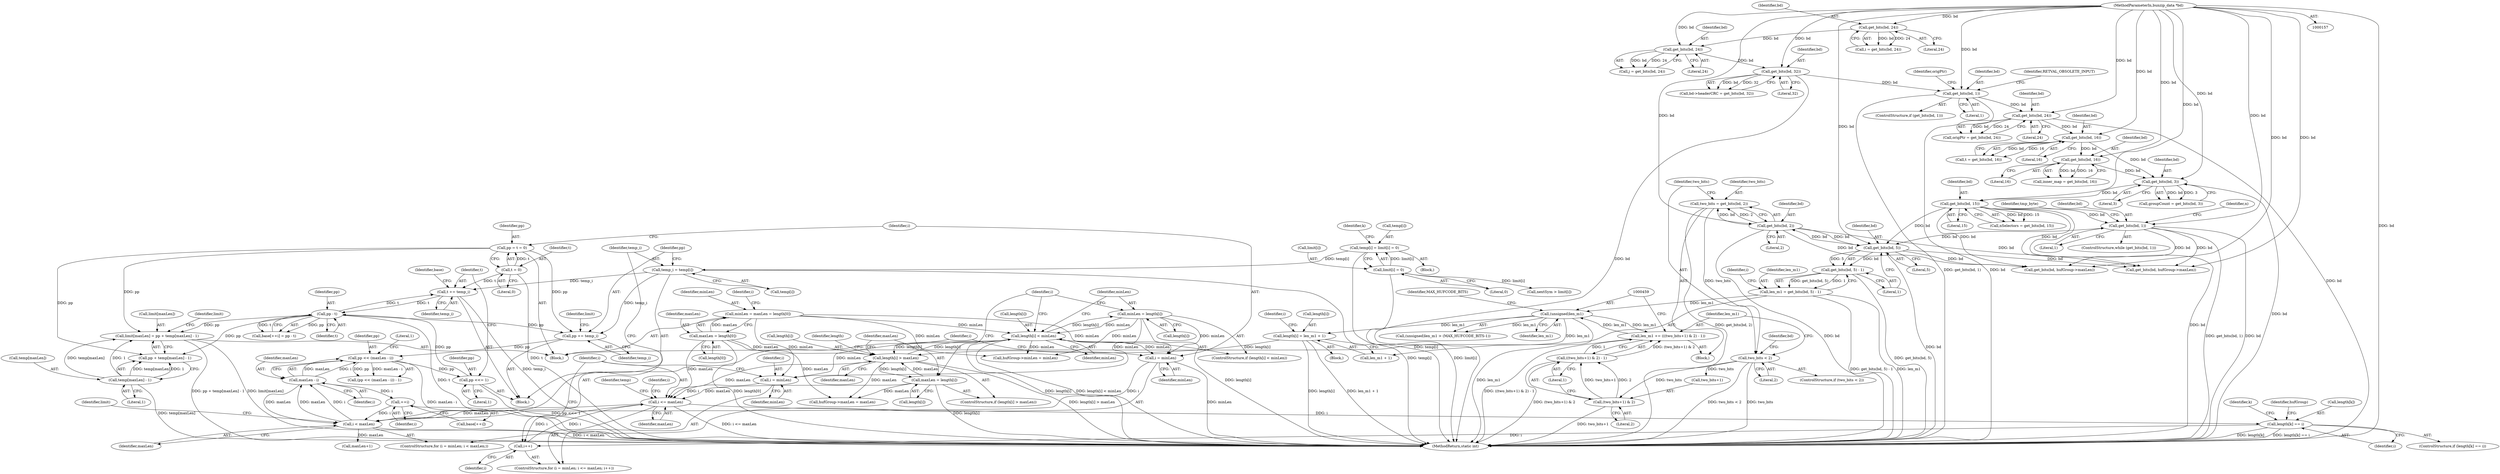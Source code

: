 digraph "0_busybox_0402cb32df015d9372578e3db27db47b33d5c7b0@array" {
"1000676" [label="(Call,limit[maxLen] = pp + temp[maxLen] - 1)"];
"1000629" [label="(Call,pp = t = 0)"];
"1000631" [label="(Call,t = 0)"];
"1000673" [label="(Call,pp - t)"];
"1000662" [label="(Call,pp <<= 1)"];
"1000656" [label="(Call,pp << (maxLen - i))"];
"1000648" [label="(Call,pp += temp_i)"];
"1000643" [label="(Call,temp_i = temp[i])"];
"1000582" [label="(Call,temp[i] = limit[i] = 0)"];
"1000586" [label="(Call,limit[i] = 0)"];
"1000658" [label="(Call,maxLen - i)"];
"1000638" [label="(Call,i < maxLen)"];
"1000671" [label="(Call,++i)"];
"1000635" [label="(Call,i = minLen)"];
"1000532" [label="(Call,minLen = length[i])"];
"1000527" [label="(Call,length[i] < minLen)"];
"1000515" [label="(Call,length[i] > maxLen)"];
"1000490" [label="(Call,length[i] = len_m1 + 1)"];
"1000458" [label="(Call,(unsigned)len_m1)"];
"1000436" [label="(Call,len_m1 = get_bits(bd, 5) - 1)"];
"1000438" [label="(Call,get_bits(bd, 5) - 1)"];
"1000439" [label="(Call,get_bits(bd, 5))"];
"1000375" [label="(Call,get_bits(bd, 1))"];
"1000351" [label="(Call,get_bits(bd, 15))"];
"1000322" [label="(Call,get_bits(bd, 3))"];
"1000283" [label="(Call,get_bits(bd, 16))"];
"1000268" [label="(Call,get_bits(bd, 16))"];
"1000249" [label="(Call,get_bits(bd, 24))"];
"1000242" [label="(Call,get_bits(bd, 1))"];
"1000218" [label="(Call,get_bits(bd, 32))"];
"1000211" [label="(Call,get_bits(bd, 24))"];
"1000206" [label="(Call,get_bits(bd, 24))"];
"1000158" [label="(MethodParameterIn,bunzip_data *bd)"];
"1000468" [label="(Call,get_bits(bd, 2))"];
"1000481" [label="(Call,len_m1 += (((two_bits+1) & 2) - 1))"];
"1000483" [label="(Call,((two_bits+1) & 2) - 1)"];
"1000484" [label="(Call,(two_bits+1) & 2)"];
"1000472" [label="(Call,two_bits < 2)"];
"1000466" [label="(Call,two_bits = get_bits(bd, 2))"];
"1000499" [label="(Call,maxLen = length[0])"];
"1000520" [label="(Call,maxLen = length[i])"];
"1000497" [label="(Call,minLen = maxLen = length[0])"];
"1000575" [label="(Call,i <= maxLen)"];
"1000578" [label="(Call,i++)"];
"1000601" [label="(Call,length[k] == i)"];
"1000572" [label="(Call,i = minLen)"];
"1000665" [label="(Call,t += temp_i)"];
"1000682" [label="(Call,temp[maxLen] - 1)"];
"1000457" [label="(Call,(unsigned)len_m1 > (MAX_HUFCODE_BITS-1))"];
"1000637" [label="(Identifier,minLen)"];
"1000661" [label="(Literal,1)"];
"1000600" [label="(ControlStructure,if (length[k] == i))"];
"1000573" [label="(Identifier,i)"];
"1000668" [label="(Call,base[++i] = pp - t)"];
"1000673" [label="(Call,pp - t)"];
"1000609" [label="(Identifier,hufGroup)"];
"1000351" [label="(Call,get_bits(bd, 15))"];
"1000440" [label="(Identifier,bd)"];
"1000429" [label="(Block,)"];
"1000664" [label="(Literal,1)"];
"1000499" [label="(Call,maxLen = length[0])"];
"1000605" [label="(Identifier,i)"];
"1000320" [label="(Call,groupCount = get_bits(bd, 3))"];
"1000656" [label="(Call,pp << (maxLen - i))"];
"1000593" [label="(Identifier,k)"];
"1000667" [label="(Identifier,temp_i)"];
"1000218" [label="(Call,get_bits(bd, 32))"];
"1000630" [label="(Identifier,pp)"];
"1000521" [label="(Identifier,maxLen)"];
"1000497" [label="(Call,minLen = maxLen = length[0])"];
"1000584" [label="(Identifier,temp)"];
"1001177" [label="(MethodReturn,static int)"];
"1000663" [label="(Identifier,pp)"];
"1000377" [label="(Literal,1)"];
"1000284" [label="(Identifier,bd)"];
"1000631" [label="(Call,t = 0)"];
"1000219" [label="(Identifier,bd)"];
"1000602" [label="(Call,length[k])"];
"1000374" [label="(ControlStructure,while (get_bits(bd, 1)))"];
"1000281" [label="(Call,inner_map = get_bits(bd, 16))"];
"1000204" [label="(Call,i = get_bits(bd, 24))"];
"1000478" [label="(Identifier,bd)"];
"1000248" [label="(Identifier,origPtr)"];
"1000572" [label="(Call,i = minLen)"];
"1000207" [label="(Identifier,bd)"];
"1000690" [label="(Call,maxLen+1)"];
"1000498" [label="(Identifier,minLen)"];
"1000482" [label="(Identifier,len_m1)"];
"1000632" [label="(Identifier,t)"];
"1000375" [label="(Call,get_bits(bd, 1))"];
"1000481" [label="(Call,len_m1 += (((two_bits+1) & 2) - 1))"];
"1000660" [label="(Identifier,i)"];
"1000251" [label="(Literal,24)"];
"1000532" [label="(Call,minLen = length[i])"];
"1000488" [label="(Literal,2)"];
"1000529" [label="(Identifier,length)"];
"1000458" [label="(Call,(unsigned)len_m1)"];
"1000571" [label="(ControlStructure,for (i = minLen; i <= maxLen; i++))"];
"1000579" [label="(Identifier,i)"];
"1000676" [label="(Call,limit[maxLen] = pp + temp[maxLen] - 1)"];
"1000860" [label="(Call,nextSym > limit[i])"];
"1000467" [label="(Identifier,two_bits)"];
"1000512" [label="(Identifier,i)"];
"1000501" [label="(Call,length[0])"];
"1000451" [label="(Identifier,i)"];
"1000689" [label="(Identifier,limit)"];
"1000633" [label="(Literal,0)"];
"1000441" [label="(Literal,5)"];
"1000466" [label="(Call,two_bits = get_bits(bd, 2))"];
"1000526" [label="(ControlStructure,if (length[i] < minLen))"];
"1000682" [label="(Call,temp[maxLen] - 1)"];
"1000657" [label="(Identifier,pp)"];
"1000527" [label="(Call,length[i] < minLen)"];
"1000599" [label="(Identifier,k)"];
"1000491" [label="(Call,length[i])"];
"1000211" [label="(Call,get_bits(bd, 24))"];
"1000323" [label="(Identifier,bd)"];
"1000655" [label="(Call,(pp << (maxLen - i)) - 1)"];
"1000658" [label="(Call,maxLen - i)"];
"1000353" [label="(Literal,15)"];
"1000437" [label="(Identifier,len_m1)"];
"1000578" [label="(Call,i++)"];
"1000680" [label="(Call,pp + temp[maxLen] - 1)"];
"1000590" [label="(Literal,0)"];
"1000641" [label="(Block,)"];
"1000635" [label="(Call,i = minLen)"];
"1000285" [label="(Literal,16)"];
"1000494" [label="(Call,len_m1 + 1)"];
"1000629" [label="(Call,pp = t = 0)"];
"1000250" [label="(Identifier,bd)"];
"1000462" [label="(Identifier,MAX_HUFCODE_BITS)"];
"1000352" [label="(Identifier,bd)"];
"1000649" [label="(Identifier,pp)"];
"1000376" [label="(Identifier,bd)"];
"1000474" [label="(Literal,2)"];
"1000662" [label="(Call,pp <<= 1)"];
"1000601" [label="(Call,length[k] == i)"];
"1000659" [label="(Identifier,maxLen)"];
"1000677" [label="(Call,limit[maxLen])"];
"1000675" [label="(Identifier,t)"];
"1000268" [label="(Call,get_bits(bd, 16))"];
"1000670" [label="(Identifier,base)"];
"1000616" [label="(Identifier,i)"];
"1000678" [label="(Identifier,limit)"];
"1000533" [label="(Identifier,minLen)"];
"1000577" [label="(Identifier,maxLen)"];
"1000249" [label="(Call,get_bits(bd, 24))"];
"1000666" [label="(Identifier,t)"];
"1000515" [label="(Call,length[i] > maxLen)"];
"1000485" [label="(Call,two_bits+1)"];
"1000506" [label="(Identifier,i)"];
"1000520" [label="(Call,maxLen = length[i])"];
"1000322" [label="(Call,get_bits(bd, 3))"];
"1000206" [label="(Call,get_bits(bd, 24))"];
"1000583" [label="(Call,temp[i])"];
"1000241" [label="(ControlStructure,if (get_bits(bd, 1)))"];
"1000544" [label="(Call,hufGroup->minLen = minLen)"];
"1000471" [label="(ControlStructure,if (two_bits < 2))"];
"1000209" [label="(Call,j = get_bits(bd, 24))"];
"1000575" [label="(Call,i <= maxLen)"];
"1000549" [label="(Call,hufGroup->maxLen = maxLen)"];
"1000636" [label="(Identifier,i)"];
"1000454" [label="(Block,)"];
"1000244" [label="(Literal,1)"];
"1000243" [label="(Identifier,bd)"];
"1000674" [label="(Identifier,pp)"];
"1000439" [label="(Call,get_bits(bd, 5))"];
"1000849" [label="(Call,get_bits(bd, hufGroup->maxLen))"];
"1000470" [label="(Literal,2)"];
"1000436" [label="(Call,len_m1 = get_bits(bd, 5) - 1)"];
"1000634" [label="(ControlStructure,for (i = minLen; i < maxLen;))"];
"1000381" [label="(Identifier,n)"];
"1000586" [label="(Call,limit[i] = 0)"];
"1000639" [label="(Identifier,i)"];
"1000445" [label="(Identifier,i)"];
"1000640" [label="(Identifier,maxLen)"];
"1000665" [label="(Call,t += temp_i)"];
"1000653" [label="(Identifier,limit)"];
"1000645" [label="(Call,temp[i])"];
"1000580" [label="(Block,)"];
"1000490" [label="(Call,length[i] = len_m1 + 1)"];
"1000468" [label="(Call,get_bits(bd, 2))"];
"1000158" [label="(MethodParameterIn,bunzip_data *bd)"];
"1000349" [label="(Call,nSelectors = get_bits(bd, 15))"];
"1000469" [label="(Identifier,bd)"];
"1000672" [label="(Identifier,i)"];
"1000214" [label="(Call,bd->headerCRC = get_bits(bd, 32))"];
"1000574" [label="(Identifier,minLen)"];
"1000683" [label="(Call,temp[maxLen])"];
"1000519" [label="(Identifier,maxLen)"];
"1000531" [label="(Identifier,minLen)"];
"1000220" [label="(Literal,32)"];
"1000269" [label="(Identifier,bd)"];
"1000246" [label="(Identifier,RETVAL_OBSOLETE_INPUT)"];
"1000671" [label="(Call,++i)"];
"1000587" [label="(Call,limit[i])"];
"1000438" [label="(Call,get_bits(bd, 5) - 1)"];
"1000650" [label="(Identifier,temp_i)"];
"1000528" [label="(Call,length[i])"];
"1000208" [label="(Literal,24)"];
"1000516" [label="(Call,length[i])"];
"1000638" [label="(Call,i < maxLen)"];
"1000489" [label="(Literal,1)"];
"1000686" [label="(Literal,1)"];
"1000483" [label="(Call,((two_bits+1) & 2) - 1)"];
"1000472" [label="(Call,two_bits < 2)"];
"1000522" [label="(Call,length[i])"];
"1000270" [label="(Literal,16)"];
"1000514" [label="(ControlStructure,if (length[i] > maxLen))"];
"1000213" [label="(Literal,24)"];
"1000324" [label="(Literal,3)"];
"1000473" [label="(Identifier,two_bits)"];
"1000388" [label="(Identifier,tmp_byte)"];
"1000442" [label="(Literal,1)"];
"1000242" [label="(Call,get_bits(bd, 1))"];
"1000534" [label="(Call,length[i])"];
"1000669" [label="(Call,base[++i])"];
"1000212" [label="(Identifier,bd)"];
"1000648" [label="(Call,pp += temp_i)"];
"1000643" [label="(Call,temp_i = temp[i])"];
"1000460" [label="(Identifier,len_m1)"];
"1000644" [label="(Identifier,temp_i)"];
"1000500" [label="(Identifier,maxLen)"];
"1000247" [label="(Call,origPtr = get_bits(bd, 24))"];
"1000283" [label="(Call,get_bits(bd, 16))"];
"1000266" [label="(Call,t = get_bits(bd, 16))"];
"1000795" [label="(Call,get_bits(bd, hufGroup->maxLen))"];
"1000484" [label="(Call,(two_bits+1) & 2)"];
"1000576" [label="(Identifier,i)"];
"1000452" [label="(Block,)"];
"1000582" [label="(Call,temp[i] = limit[i] = 0)"];
"1000676" -> "1000429"  [label="AST: "];
"1000676" -> "1000680"  [label="CFG: "];
"1000677" -> "1000676"  [label="AST: "];
"1000680" -> "1000676"  [label="AST: "];
"1000689" -> "1000676"  [label="CFG: "];
"1000676" -> "1001177"  [label="DDG: limit[maxLen]"];
"1000676" -> "1001177"  [label="DDG: pp + temp[maxLen] - 1"];
"1000629" -> "1000676"  [label="DDG: pp"];
"1000673" -> "1000676"  [label="DDG: pp"];
"1000682" -> "1000676"  [label="DDG: temp[maxLen]"];
"1000682" -> "1000676"  [label="DDG: 1"];
"1000629" -> "1000429"  [label="AST: "];
"1000629" -> "1000631"  [label="CFG: "];
"1000630" -> "1000629"  [label="AST: "];
"1000631" -> "1000629"  [label="AST: "];
"1000636" -> "1000629"  [label="CFG: "];
"1000631" -> "1000629"  [label="DDG: t"];
"1000629" -> "1000648"  [label="DDG: pp"];
"1000629" -> "1000680"  [label="DDG: pp"];
"1000631" -> "1000633"  [label="CFG: "];
"1000632" -> "1000631"  [label="AST: "];
"1000633" -> "1000631"  [label="AST: "];
"1000631" -> "1001177"  [label="DDG: t"];
"1000631" -> "1000665"  [label="DDG: t"];
"1000673" -> "1000668"  [label="AST: "];
"1000673" -> "1000675"  [label="CFG: "];
"1000674" -> "1000673"  [label="AST: "];
"1000675" -> "1000673"  [label="AST: "];
"1000668" -> "1000673"  [label="CFG: "];
"1000673" -> "1001177"  [label="DDG: t"];
"1000673" -> "1000648"  [label="DDG: pp"];
"1000673" -> "1000665"  [label="DDG: t"];
"1000673" -> "1000668"  [label="DDG: pp"];
"1000673" -> "1000668"  [label="DDG: t"];
"1000662" -> "1000673"  [label="DDG: pp"];
"1000665" -> "1000673"  [label="DDG: t"];
"1000673" -> "1000680"  [label="DDG: pp"];
"1000662" -> "1000641"  [label="AST: "];
"1000662" -> "1000664"  [label="CFG: "];
"1000663" -> "1000662"  [label="AST: "];
"1000664" -> "1000662"  [label="AST: "];
"1000666" -> "1000662"  [label="CFG: "];
"1000662" -> "1001177"  [label="DDG: pp <<= 1"];
"1000656" -> "1000662"  [label="DDG: pp"];
"1000656" -> "1000655"  [label="AST: "];
"1000656" -> "1000658"  [label="CFG: "];
"1000657" -> "1000656"  [label="AST: "];
"1000658" -> "1000656"  [label="AST: "];
"1000661" -> "1000656"  [label="CFG: "];
"1000656" -> "1001177"  [label="DDG: maxLen - i"];
"1000656" -> "1000655"  [label="DDG: pp"];
"1000656" -> "1000655"  [label="DDG: maxLen - i"];
"1000648" -> "1000656"  [label="DDG: pp"];
"1000658" -> "1000656"  [label="DDG: maxLen"];
"1000658" -> "1000656"  [label="DDG: i"];
"1000648" -> "1000641"  [label="AST: "];
"1000648" -> "1000650"  [label="CFG: "];
"1000649" -> "1000648"  [label="AST: "];
"1000650" -> "1000648"  [label="AST: "];
"1000653" -> "1000648"  [label="CFG: "];
"1000643" -> "1000648"  [label="DDG: temp_i"];
"1000643" -> "1000641"  [label="AST: "];
"1000643" -> "1000645"  [label="CFG: "];
"1000644" -> "1000643"  [label="AST: "];
"1000645" -> "1000643"  [label="AST: "];
"1000649" -> "1000643"  [label="CFG: "];
"1000643" -> "1001177"  [label="DDG: temp[i]"];
"1000582" -> "1000643"  [label="DDG: temp[i]"];
"1000643" -> "1000665"  [label="DDG: temp_i"];
"1000582" -> "1000580"  [label="AST: "];
"1000582" -> "1000586"  [label="CFG: "];
"1000583" -> "1000582"  [label="AST: "];
"1000586" -> "1000582"  [label="AST: "];
"1000593" -> "1000582"  [label="CFG: "];
"1000582" -> "1001177"  [label="DDG: temp[i]"];
"1000586" -> "1000582"  [label="DDG: limit[i]"];
"1000586" -> "1000590"  [label="CFG: "];
"1000587" -> "1000586"  [label="AST: "];
"1000590" -> "1000586"  [label="AST: "];
"1000586" -> "1001177"  [label="DDG: limit[i]"];
"1000586" -> "1000860"  [label="DDG: limit[i]"];
"1000658" -> "1000660"  [label="CFG: "];
"1000659" -> "1000658"  [label="AST: "];
"1000660" -> "1000658"  [label="AST: "];
"1000658" -> "1000638"  [label="DDG: maxLen"];
"1000638" -> "1000658"  [label="DDG: maxLen"];
"1000638" -> "1000658"  [label="DDG: i"];
"1000658" -> "1000671"  [label="DDG: i"];
"1000638" -> "1000634"  [label="AST: "];
"1000638" -> "1000640"  [label="CFG: "];
"1000639" -> "1000638"  [label="AST: "];
"1000640" -> "1000638"  [label="AST: "];
"1000644" -> "1000638"  [label="CFG: "];
"1000678" -> "1000638"  [label="CFG: "];
"1000638" -> "1001177"  [label="DDG: i < maxLen"];
"1000671" -> "1000638"  [label="DDG: i"];
"1000635" -> "1000638"  [label="DDG: i"];
"1000575" -> "1000638"  [label="DDG: maxLen"];
"1000638" -> "1000690"  [label="DDG: maxLen"];
"1000671" -> "1000669"  [label="AST: "];
"1000671" -> "1000672"  [label="CFG: "];
"1000672" -> "1000671"  [label="AST: "];
"1000669" -> "1000671"  [label="CFG: "];
"1000635" -> "1000634"  [label="AST: "];
"1000635" -> "1000637"  [label="CFG: "];
"1000636" -> "1000635"  [label="AST: "];
"1000637" -> "1000635"  [label="AST: "];
"1000639" -> "1000635"  [label="CFG: "];
"1000635" -> "1001177"  [label="DDG: minLen"];
"1000532" -> "1000635"  [label="DDG: minLen"];
"1000497" -> "1000635"  [label="DDG: minLen"];
"1000527" -> "1000635"  [label="DDG: minLen"];
"1000532" -> "1000526"  [label="AST: "];
"1000532" -> "1000534"  [label="CFG: "];
"1000533" -> "1000532"  [label="AST: "];
"1000534" -> "1000532"  [label="AST: "];
"1000512" -> "1000532"  [label="CFG: "];
"1000532" -> "1001177"  [label="DDG: length[i]"];
"1000532" -> "1000527"  [label="DDG: minLen"];
"1000527" -> "1000532"  [label="DDG: length[i]"];
"1000532" -> "1000544"  [label="DDG: minLen"];
"1000532" -> "1000572"  [label="DDG: minLen"];
"1000527" -> "1000526"  [label="AST: "];
"1000527" -> "1000531"  [label="CFG: "];
"1000528" -> "1000527"  [label="AST: "];
"1000531" -> "1000527"  [label="AST: "];
"1000533" -> "1000527"  [label="CFG: "];
"1000512" -> "1000527"  [label="CFG: "];
"1000527" -> "1001177"  [label="DDG: length[i]"];
"1000527" -> "1001177"  [label="DDG: length[i] < minLen"];
"1000527" -> "1000515"  [label="DDG: length[i]"];
"1000515" -> "1000527"  [label="DDG: length[i]"];
"1000497" -> "1000527"  [label="DDG: minLen"];
"1000527" -> "1000544"  [label="DDG: minLen"];
"1000527" -> "1000572"  [label="DDG: minLen"];
"1000515" -> "1000514"  [label="AST: "];
"1000515" -> "1000519"  [label="CFG: "];
"1000516" -> "1000515"  [label="AST: "];
"1000519" -> "1000515"  [label="AST: "];
"1000521" -> "1000515"  [label="CFG: "];
"1000529" -> "1000515"  [label="CFG: "];
"1000515" -> "1001177"  [label="DDG: length[i] > maxLen"];
"1000490" -> "1000515"  [label="DDG: length[i]"];
"1000499" -> "1000515"  [label="DDG: maxLen"];
"1000520" -> "1000515"  [label="DDG: maxLen"];
"1000515" -> "1000520"  [label="DDG: length[i]"];
"1000515" -> "1000549"  [label="DDG: maxLen"];
"1000515" -> "1000575"  [label="DDG: maxLen"];
"1000490" -> "1000452"  [label="AST: "];
"1000490" -> "1000494"  [label="CFG: "];
"1000491" -> "1000490"  [label="AST: "];
"1000494" -> "1000490"  [label="AST: "];
"1000451" -> "1000490"  [label="CFG: "];
"1000490" -> "1001177"  [label="DDG: len_m1 + 1"];
"1000490" -> "1001177"  [label="DDG: length[i]"];
"1000458" -> "1000490"  [label="DDG: len_m1"];
"1000458" -> "1000457"  [label="AST: "];
"1000458" -> "1000460"  [label="CFG: "];
"1000459" -> "1000458"  [label="AST: "];
"1000460" -> "1000458"  [label="AST: "];
"1000462" -> "1000458"  [label="CFG: "];
"1000458" -> "1001177"  [label="DDG: len_m1"];
"1000458" -> "1000457"  [label="DDG: len_m1"];
"1000436" -> "1000458"  [label="DDG: len_m1"];
"1000481" -> "1000458"  [label="DDG: len_m1"];
"1000458" -> "1000481"  [label="DDG: len_m1"];
"1000458" -> "1000494"  [label="DDG: len_m1"];
"1000436" -> "1000429"  [label="AST: "];
"1000436" -> "1000438"  [label="CFG: "];
"1000437" -> "1000436"  [label="AST: "];
"1000438" -> "1000436"  [label="AST: "];
"1000445" -> "1000436"  [label="CFG: "];
"1000436" -> "1001177"  [label="DDG: len_m1"];
"1000436" -> "1001177"  [label="DDG: get_bits(bd, 5) - 1"];
"1000438" -> "1000436"  [label="DDG: get_bits(bd, 5)"];
"1000438" -> "1000436"  [label="DDG: 1"];
"1000438" -> "1000442"  [label="CFG: "];
"1000439" -> "1000438"  [label="AST: "];
"1000442" -> "1000438"  [label="AST: "];
"1000438" -> "1001177"  [label="DDG: get_bits(bd, 5)"];
"1000439" -> "1000438"  [label="DDG: bd"];
"1000439" -> "1000438"  [label="DDG: 5"];
"1000439" -> "1000441"  [label="CFG: "];
"1000440" -> "1000439"  [label="AST: "];
"1000441" -> "1000439"  [label="AST: "];
"1000442" -> "1000439"  [label="CFG: "];
"1000439" -> "1001177"  [label="DDG: bd"];
"1000375" -> "1000439"  [label="DDG: bd"];
"1000468" -> "1000439"  [label="DDG: bd"];
"1000351" -> "1000439"  [label="DDG: bd"];
"1000158" -> "1000439"  [label="DDG: bd"];
"1000439" -> "1000468"  [label="DDG: bd"];
"1000439" -> "1000795"  [label="DDG: bd"];
"1000439" -> "1000849"  [label="DDG: bd"];
"1000375" -> "1000374"  [label="AST: "];
"1000375" -> "1000377"  [label="CFG: "];
"1000376" -> "1000375"  [label="AST: "];
"1000377" -> "1000375"  [label="AST: "];
"1000381" -> "1000375"  [label="CFG: "];
"1000388" -> "1000375"  [label="CFG: "];
"1000375" -> "1001177"  [label="DDG: bd"];
"1000375" -> "1001177"  [label="DDG: get_bits(bd, 1)"];
"1000351" -> "1000375"  [label="DDG: bd"];
"1000158" -> "1000375"  [label="DDG: bd"];
"1000375" -> "1000795"  [label="DDG: bd"];
"1000375" -> "1000849"  [label="DDG: bd"];
"1000351" -> "1000349"  [label="AST: "];
"1000351" -> "1000353"  [label="CFG: "];
"1000352" -> "1000351"  [label="AST: "];
"1000353" -> "1000351"  [label="AST: "];
"1000349" -> "1000351"  [label="CFG: "];
"1000351" -> "1001177"  [label="DDG: bd"];
"1000351" -> "1000349"  [label="DDG: bd"];
"1000351" -> "1000349"  [label="DDG: 15"];
"1000322" -> "1000351"  [label="DDG: bd"];
"1000158" -> "1000351"  [label="DDG: bd"];
"1000351" -> "1000795"  [label="DDG: bd"];
"1000351" -> "1000849"  [label="DDG: bd"];
"1000322" -> "1000320"  [label="AST: "];
"1000322" -> "1000324"  [label="CFG: "];
"1000323" -> "1000322"  [label="AST: "];
"1000324" -> "1000322"  [label="AST: "];
"1000320" -> "1000322"  [label="CFG: "];
"1000322" -> "1001177"  [label="DDG: bd"];
"1000322" -> "1000320"  [label="DDG: bd"];
"1000322" -> "1000320"  [label="DDG: 3"];
"1000283" -> "1000322"  [label="DDG: bd"];
"1000268" -> "1000322"  [label="DDG: bd"];
"1000158" -> "1000322"  [label="DDG: bd"];
"1000283" -> "1000281"  [label="AST: "];
"1000283" -> "1000285"  [label="CFG: "];
"1000284" -> "1000283"  [label="AST: "];
"1000285" -> "1000283"  [label="AST: "];
"1000281" -> "1000283"  [label="CFG: "];
"1000283" -> "1000281"  [label="DDG: bd"];
"1000283" -> "1000281"  [label="DDG: 16"];
"1000268" -> "1000283"  [label="DDG: bd"];
"1000158" -> "1000283"  [label="DDG: bd"];
"1000268" -> "1000266"  [label="AST: "];
"1000268" -> "1000270"  [label="CFG: "];
"1000269" -> "1000268"  [label="AST: "];
"1000270" -> "1000268"  [label="AST: "];
"1000266" -> "1000268"  [label="CFG: "];
"1000268" -> "1000266"  [label="DDG: bd"];
"1000268" -> "1000266"  [label="DDG: 16"];
"1000249" -> "1000268"  [label="DDG: bd"];
"1000158" -> "1000268"  [label="DDG: bd"];
"1000249" -> "1000247"  [label="AST: "];
"1000249" -> "1000251"  [label="CFG: "];
"1000250" -> "1000249"  [label="AST: "];
"1000251" -> "1000249"  [label="AST: "];
"1000247" -> "1000249"  [label="CFG: "];
"1000249" -> "1001177"  [label="DDG: bd"];
"1000249" -> "1000247"  [label="DDG: bd"];
"1000249" -> "1000247"  [label="DDG: 24"];
"1000242" -> "1000249"  [label="DDG: bd"];
"1000158" -> "1000249"  [label="DDG: bd"];
"1000242" -> "1000241"  [label="AST: "];
"1000242" -> "1000244"  [label="CFG: "];
"1000243" -> "1000242"  [label="AST: "];
"1000244" -> "1000242"  [label="AST: "];
"1000246" -> "1000242"  [label="CFG: "];
"1000248" -> "1000242"  [label="CFG: "];
"1000242" -> "1001177"  [label="DDG: get_bits(bd, 1)"];
"1000242" -> "1001177"  [label="DDG: bd"];
"1000218" -> "1000242"  [label="DDG: bd"];
"1000158" -> "1000242"  [label="DDG: bd"];
"1000218" -> "1000214"  [label="AST: "];
"1000218" -> "1000220"  [label="CFG: "];
"1000219" -> "1000218"  [label="AST: "];
"1000220" -> "1000218"  [label="AST: "];
"1000214" -> "1000218"  [label="CFG: "];
"1000218" -> "1001177"  [label="DDG: bd"];
"1000218" -> "1000214"  [label="DDG: bd"];
"1000218" -> "1000214"  [label="DDG: 32"];
"1000211" -> "1000218"  [label="DDG: bd"];
"1000158" -> "1000218"  [label="DDG: bd"];
"1000211" -> "1000209"  [label="AST: "];
"1000211" -> "1000213"  [label="CFG: "];
"1000212" -> "1000211"  [label="AST: "];
"1000213" -> "1000211"  [label="AST: "];
"1000209" -> "1000211"  [label="CFG: "];
"1000211" -> "1000209"  [label="DDG: bd"];
"1000211" -> "1000209"  [label="DDG: 24"];
"1000206" -> "1000211"  [label="DDG: bd"];
"1000158" -> "1000211"  [label="DDG: bd"];
"1000206" -> "1000204"  [label="AST: "];
"1000206" -> "1000208"  [label="CFG: "];
"1000207" -> "1000206"  [label="AST: "];
"1000208" -> "1000206"  [label="AST: "];
"1000204" -> "1000206"  [label="CFG: "];
"1000206" -> "1000204"  [label="DDG: bd"];
"1000206" -> "1000204"  [label="DDG: 24"];
"1000158" -> "1000206"  [label="DDG: bd"];
"1000158" -> "1000157"  [label="AST: "];
"1000158" -> "1001177"  [label="DDG: bd"];
"1000158" -> "1000468"  [label="DDG: bd"];
"1000158" -> "1000795"  [label="DDG: bd"];
"1000158" -> "1000849"  [label="DDG: bd"];
"1000468" -> "1000466"  [label="AST: "];
"1000468" -> "1000470"  [label="CFG: "];
"1000469" -> "1000468"  [label="AST: "];
"1000470" -> "1000468"  [label="AST: "];
"1000466" -> "1000468"  [label="CFG: "];
"1000468" -> "1001177"  [label="DDG: bd"];
"1000468" -> "1000466"  [label="DDG: bd"];
"1000468" -> "1000466"  [label="DDG: 2"];
"1000468" -> "1000795"  [label="DDG: bd"];
"1000468" -> "1000849"  [label="DDG: bd"];
"1000481" -> "1000454"  [label="AST: "];
"1000481" -> "1000483"  [label="CFG: "];
"1000482" -> "1000481"  [label="AST: "];
"1000483" -> "1000481"  [label="AST: "];
"1000459" -> "1000481"  [label="CFG: "];
"1000481" -> "1001177"  [label="DDG: ((two_bits+1) & 2) - 1"];
"1000483" -> "1000481"  [label="DDG: (two_bits+1) & 2"];
"1000483" -> "1000481"  [label="DDG: 1"];
"1000483" -> "1000489"  [label="CFG: "];
"1000484" -> "1000483"  [label="AST: "];
"1000489" -> "1000483"  [label="AST: "];
"1000483" -> "1001177"  [label="DDG: (two_bits+1) & 2"];
"1000484" -> "1000483"  [label="DDG: two_bits+1"];
"1000484" -> "1000483"  [label="DDG: 2"];
"1000484" -> "1000488"  [label="CFG: "];
"1000485" -> "1000484"  [label="AST: "];
"1000488" -> "1000484"  [label="AST: "];
"1000489" -> "1000484"  [label="CFG: "];
"1000484" -> "1001177"  [label="DDG: two_bits+1"];
"1000472" -> "1000484"  [label="DDG: two_bits"];
"1000472" -> "1000471"  [label="AST: "];
"1000472" -> "1000474"  [label="CFG: "];
"1000473" -> "1000472"  [label="AST: "];
"1000474" -> "1000472"  [label="AST: "];
"1000478" -> "1000472"  [label="CFG: "];
"1000482" -> "1000472"  [label="CFG: "];
"1000472" -> "1001177"  [label="DDG: two_bits < 2"];
"1000472" -> "1001177"  [label="DDG: two_bits"];
"1000466" -> "1000472"  [label="DDG: two_bits"];
"1000472" -> "1000485"  [label="DDG: two_bits"];
"1000466" -> "1000454"  [label="AST: "];
"1000467" -> "1000466"  [label="AST: "];
"1000473" -> "1000466"  [label="CFG: "];
"1000466" -> "1001177"  [label="DDG: get_bits(bd, 2)"];
"1000499" -> "1000497"  [label="AST: "];
"1000499" -> "1000501"  [label="CFG: "];
"1000500" -> "1000499"  [label="AST: "];
"1000501" -> "1000499"  [label="AST: "];
"1000497" -> "1000499"  [label="CFG: "];
"1000499" -> "1001177"  [label="DDG: length[0]"];
"1000499" -> "1000497"  [label="DDG: maxLen"];
"1000499" -> "1000549"  [label="DDG: maxLen"];
"1000499" -> "1000575"  [label="DDG: maxLen"];
"1000520" -> "1000514"  [label="AST: "];
"1000520" -> "1000522"  [label="CFG: "];
"1000521" -> "1000520"  [label="AST: "];
"1000522" -> "1000520"  [label="AST: "];
"1000512" -> "1000520"  [label="CFG: "];
"1000520" -> "1001177"  [label="DDG: length[i]"];
"1000520" -> "1000549"  [label="DDG: maxLen"];
"1000520" -> "1000575"  [label="DDG: maxLen"];
"1000497" -> "1000429"  [label="AST: "];
"1000498" -> "1000497"  [label="AST: "];
"1000506" -> "1000497"  [label="CFG: "];
"1000497" -> "1000544"  [label="DDG: minLen"];
"1000497" -> "1000572"  [label="DDG: minLen"];
"1000575" -> "1000571"  [label="AST: "];
"1000575" -> "1000577"  [label="CFG: "];
"1000576" -> "1000575"  [label="AST: "];
"1000577" -> "1000575"  [label="AST: "];
"1000584" -> "1000575"  [label="CFG: "];
"1000616" -> "1000575"  [label="CFG: "];
"1000575" -> "1001177"  [label="DDG: i <= maxLen"];
"1000578" -> "1000575"  [label="DDG: i"];
"1000572" -> "1000575"  [label="DDG: i"];
"1000575" -> "1000578"  [label="DDG: i"];
"1000575" -> "1000601"  [label="DDG: i"];
"1000578" -> "1000571"  [label="AST: "];
"1000578" -> "1000579"  [label="CFG: "];
"1000579" -> "1000578"  [label="AST: "];
"1000576" -> "1000578"  [label="CFG: "];
"1000601" -> "1000578"  [label="DDG: i"];
"1000601" -> "1000600"  [label="AST: "];
"1000601" -> "1000605"  [label="CFG: "];
"1000602" -> "1000601"  [label="AST: "];
"1000605" -> "1000601"  [label="AST: "];
"1000609" -> "1000601"  [label="CFG: "];
"1000599" -> "1000601"  [label="CFG: "];
"1000601" -> "1001177"  [label="DDG: length[k]"];
"1000601" -> "1001177"  [label="DDG: length[k] == i"];
"1000572" -> "1000571"  [label="AST: "];
"1000572" -> "1000574"  [label="CFG: "];
"1000573" -> "1000572"  [label="AST: "];
"1000574" -> "1000572"  [label="AST: "];
"1000576" -> "1000572"  [label="CFG: "];
"1000665" -> "1000641"  [label="AST: "];
"1000665" -> "1000667"  [label="CFG: "];
"1000666" -> "1000665"  [label="AST: "];
"1000667" -> "1000665"  [label="AST: "];
"1000670" -> "1000665"  [label="CFG: "];
"1000665" -> "1001177"  [label="DDG: temp_i"];
"1000682" -> "1000680"  [label="AST: "];
"1000682" -> "1000686"  [label="CFG: "];
"1000683" -> "1000682"  [label="AST: "];
"1000686" -> "1000682"  [label="AST: "];
"1000680" -> "1000682"  [label="CFG: "];
"1000682" -> "1001177"  [label="DDG: temp[maxLen]"];
"1000682" -> "1000680"  [label="DDG: temp[maxLen]"];
"1000682" -> "1000680"  [label="DDG: 1"];
}
